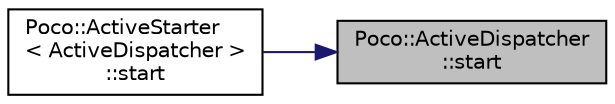 digraph "Poco::ActiveDispatcher::start"
{
 // LATEX_PDF_SIZE
  edge [fontname="Helvetica",fontsize="10",labelfontname="Helvetica",labelfontsize="10"];
  node [fontname="Helvetica",fontsize="10",shape=record];
  rankdir="RL";
  Node1 [label="Poco::ActiveDispatcher\l::start",height=0.2,width=0.4,color="black", fillcolor="grey75", style="filled", fontcolor="black",tooltip="Destroys the ActiveDispatcher."];
  Node1 -> Node2 [dir="back",color="midnightblue",fontsize="10",style="solid",fontname="Helvetica"];
  Node2 [label="Poco::ActiveStarter\l\< ActiveDispatcher \>\l::start",height=0.2,width=0.4,color="black", fillcolor="white", style="filled",URL="$classPoco_1_1ActiveStarter_3_01ActiveDispatcher_01_4.html#ad56756150b89e2a971c2a024cf300a1b",tooltip=" "];
}

